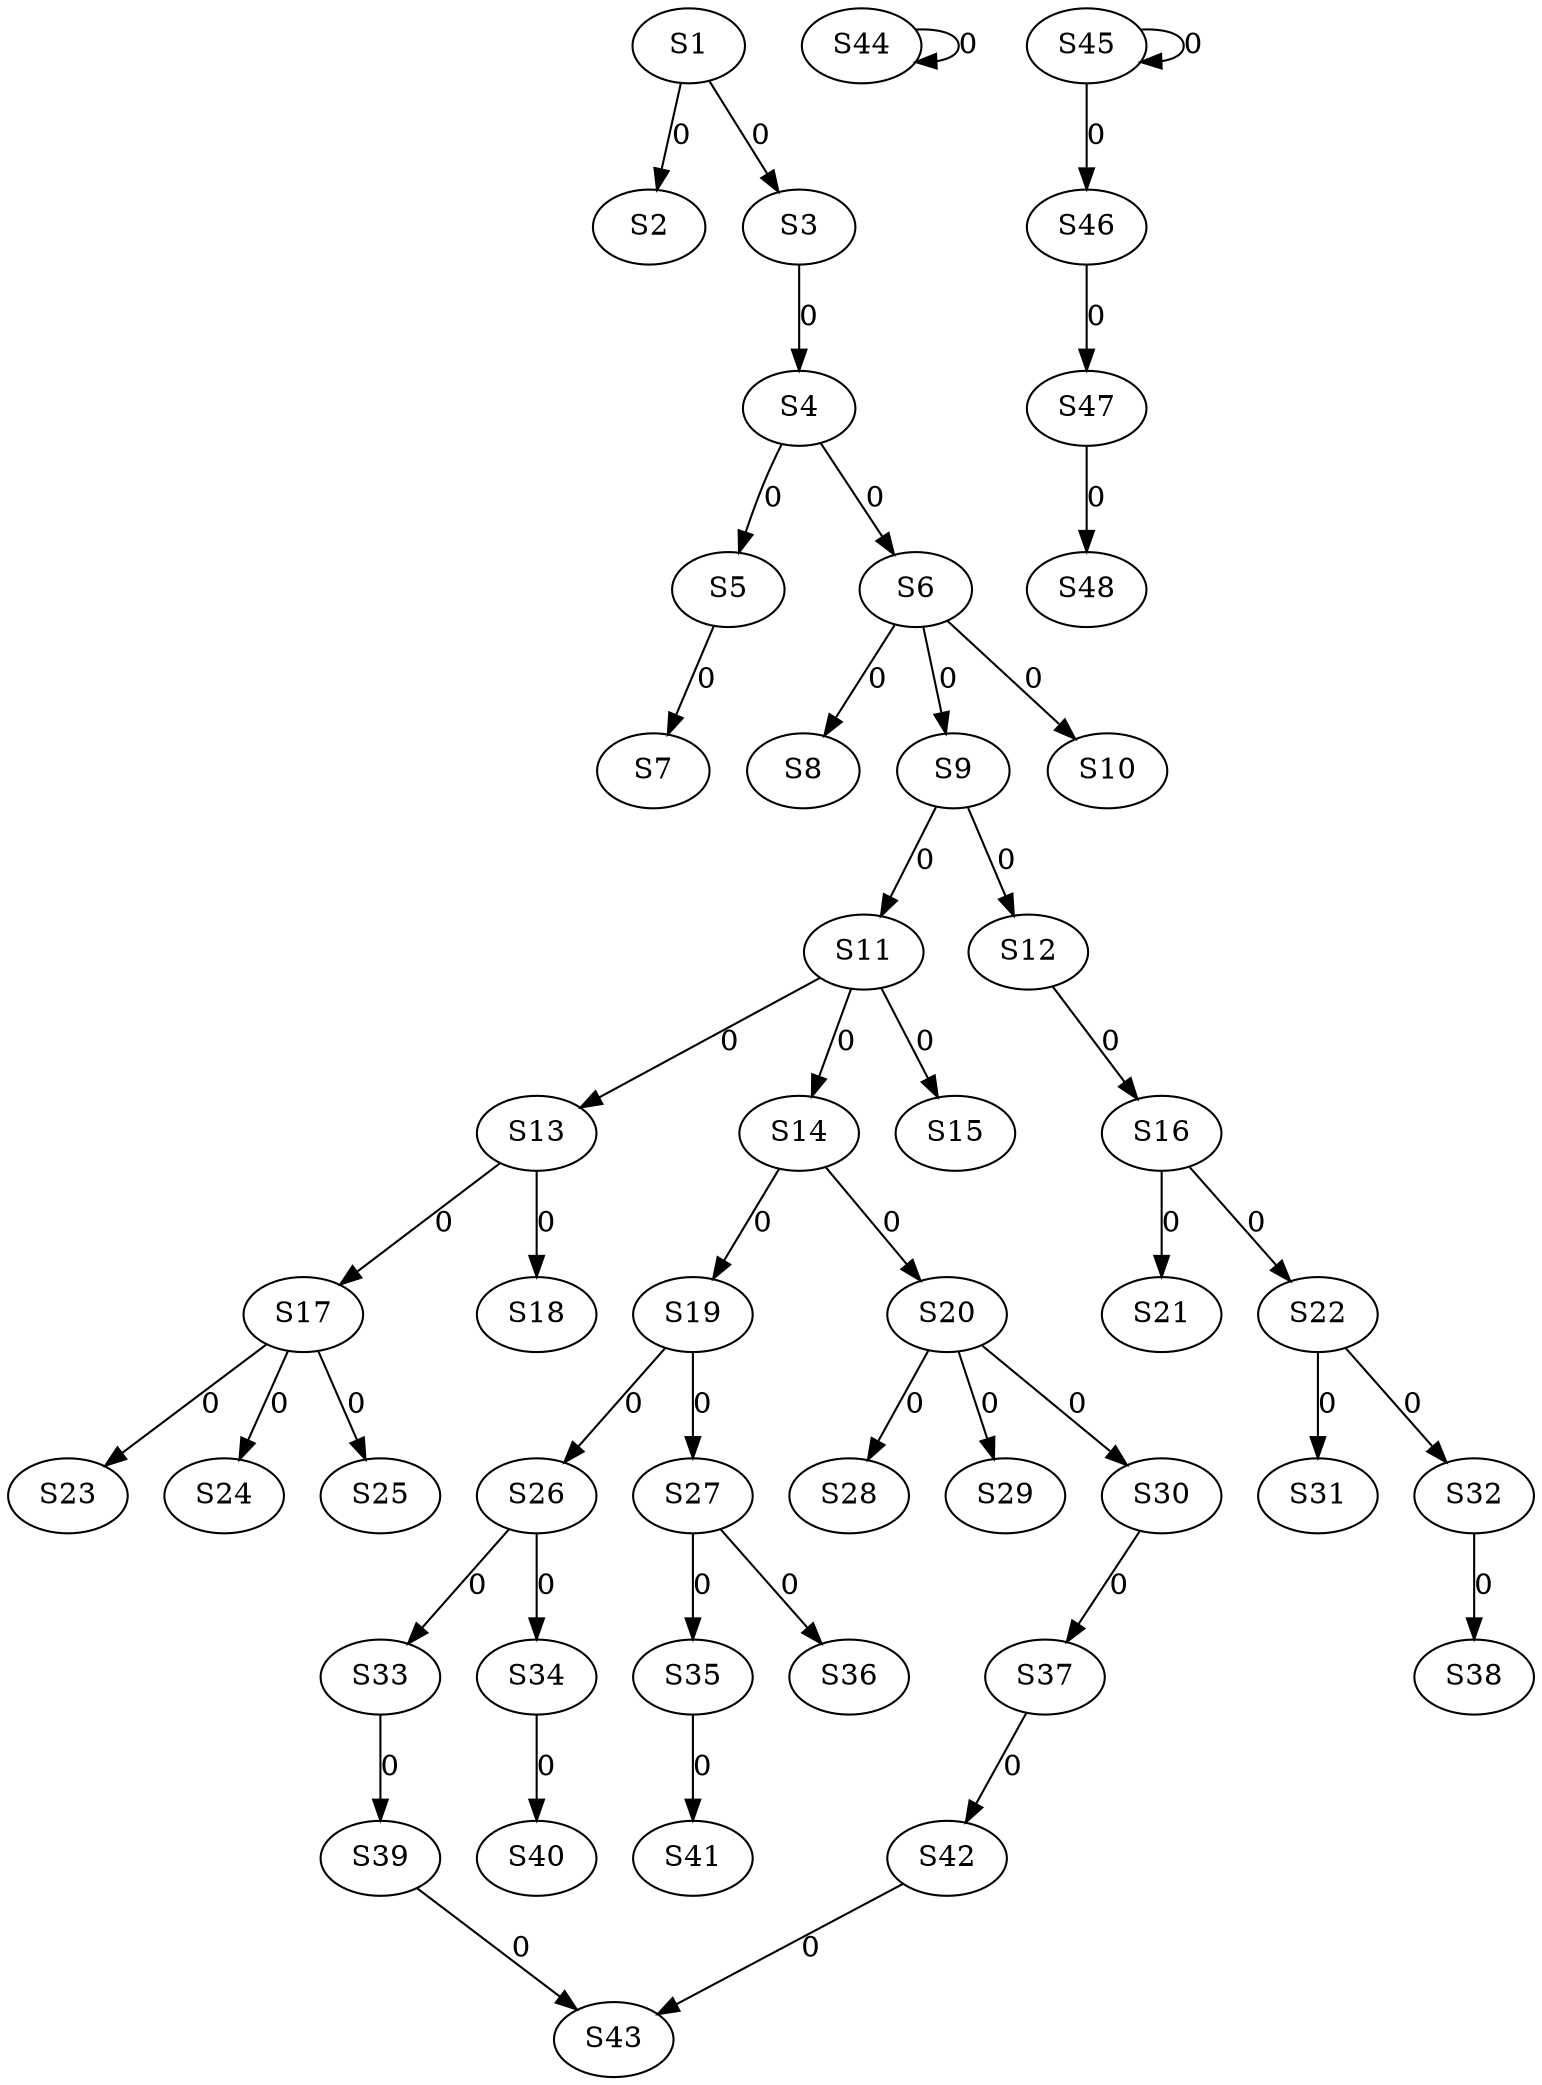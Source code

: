strict digraph {
	S1 -> S2 [ label = 0 ];
	S1 -> S3 [ label = 0 ];
	S3 -> S4 [ label = 0 ];
	S4 -> S5 [ label = 0 ];
	S4 -> S6 [ label = 0 ];
	S5 -> S7 [ label = 0 ];
	S6 -> S8 [ label = 0 ];
	S6 -> S9 [ label = 0 ];
	S6 -> S10 [ label = 0 ];
	S9 -> S11 [ label = 0 ];
	S9 -> S12 [ label = 0 ];
	S11 -> S13 [ label = 0 ];
	S11 -> S14 [ label = 0 ];
	S11 -> S15 [ label = 0 ];
	S12 -> S16 [ label = 0 ];
	S13 -> S17 [ label = 0 ];
	S13 -> S18 [ label = 0 ];
	S14 -> S19 [ label = 0 ];
	S14 -> S20 [ label = 0 ];
	S16 -> S21 [ label = 0 ];
	S16 -> S22 [ label = 0 ];
	S17 -> S23 [ label = 0 ];
	S17 -> S24 [ label = 0 ];
	S17 -> S25 [ label = 0 ];
	S19 -> S26 [ label = 0 ];
	S19 -> S27 [ label = 0 ];
	S20 -> S28 [ label = 0 ];
	S20 -> S29 [ label = 0 ];
	S20 -> S30 [ label = 0 ];
	S22 -> S31 [ label = 0 ];
	S22 -> S32 [ label = 0 ];
	S26 -> S33 [ label = 0 ];
	S26 -> S34 [ label = 0 ];
	S27 -> S35 [ label = 0 ];
	S27 -> S36 [ label = 0 ];
	S30 -> S37 [ label = 0 ];
	S32 -> S38 [ label = 0 ];
	S33 -> S39 [ label = 0 ];
	S34 -> S40 [ label = 0 ];
	S35 -> S41 [ label = 0 ];
	S37 -> S42 [ label = 0 ];
	S39 -> S43 [ label = 0 ];
	S44 -> S44 [ label = 0 ];
	S45 -> S45 [ label = 0 ];
	S45 -> S46 [ label = 0 ];
	S46 -> S47 [ label = 0 ];
	S47 -> S48 [ label = 0 ];
	S42 -> S43 [ label = 0 ];
}